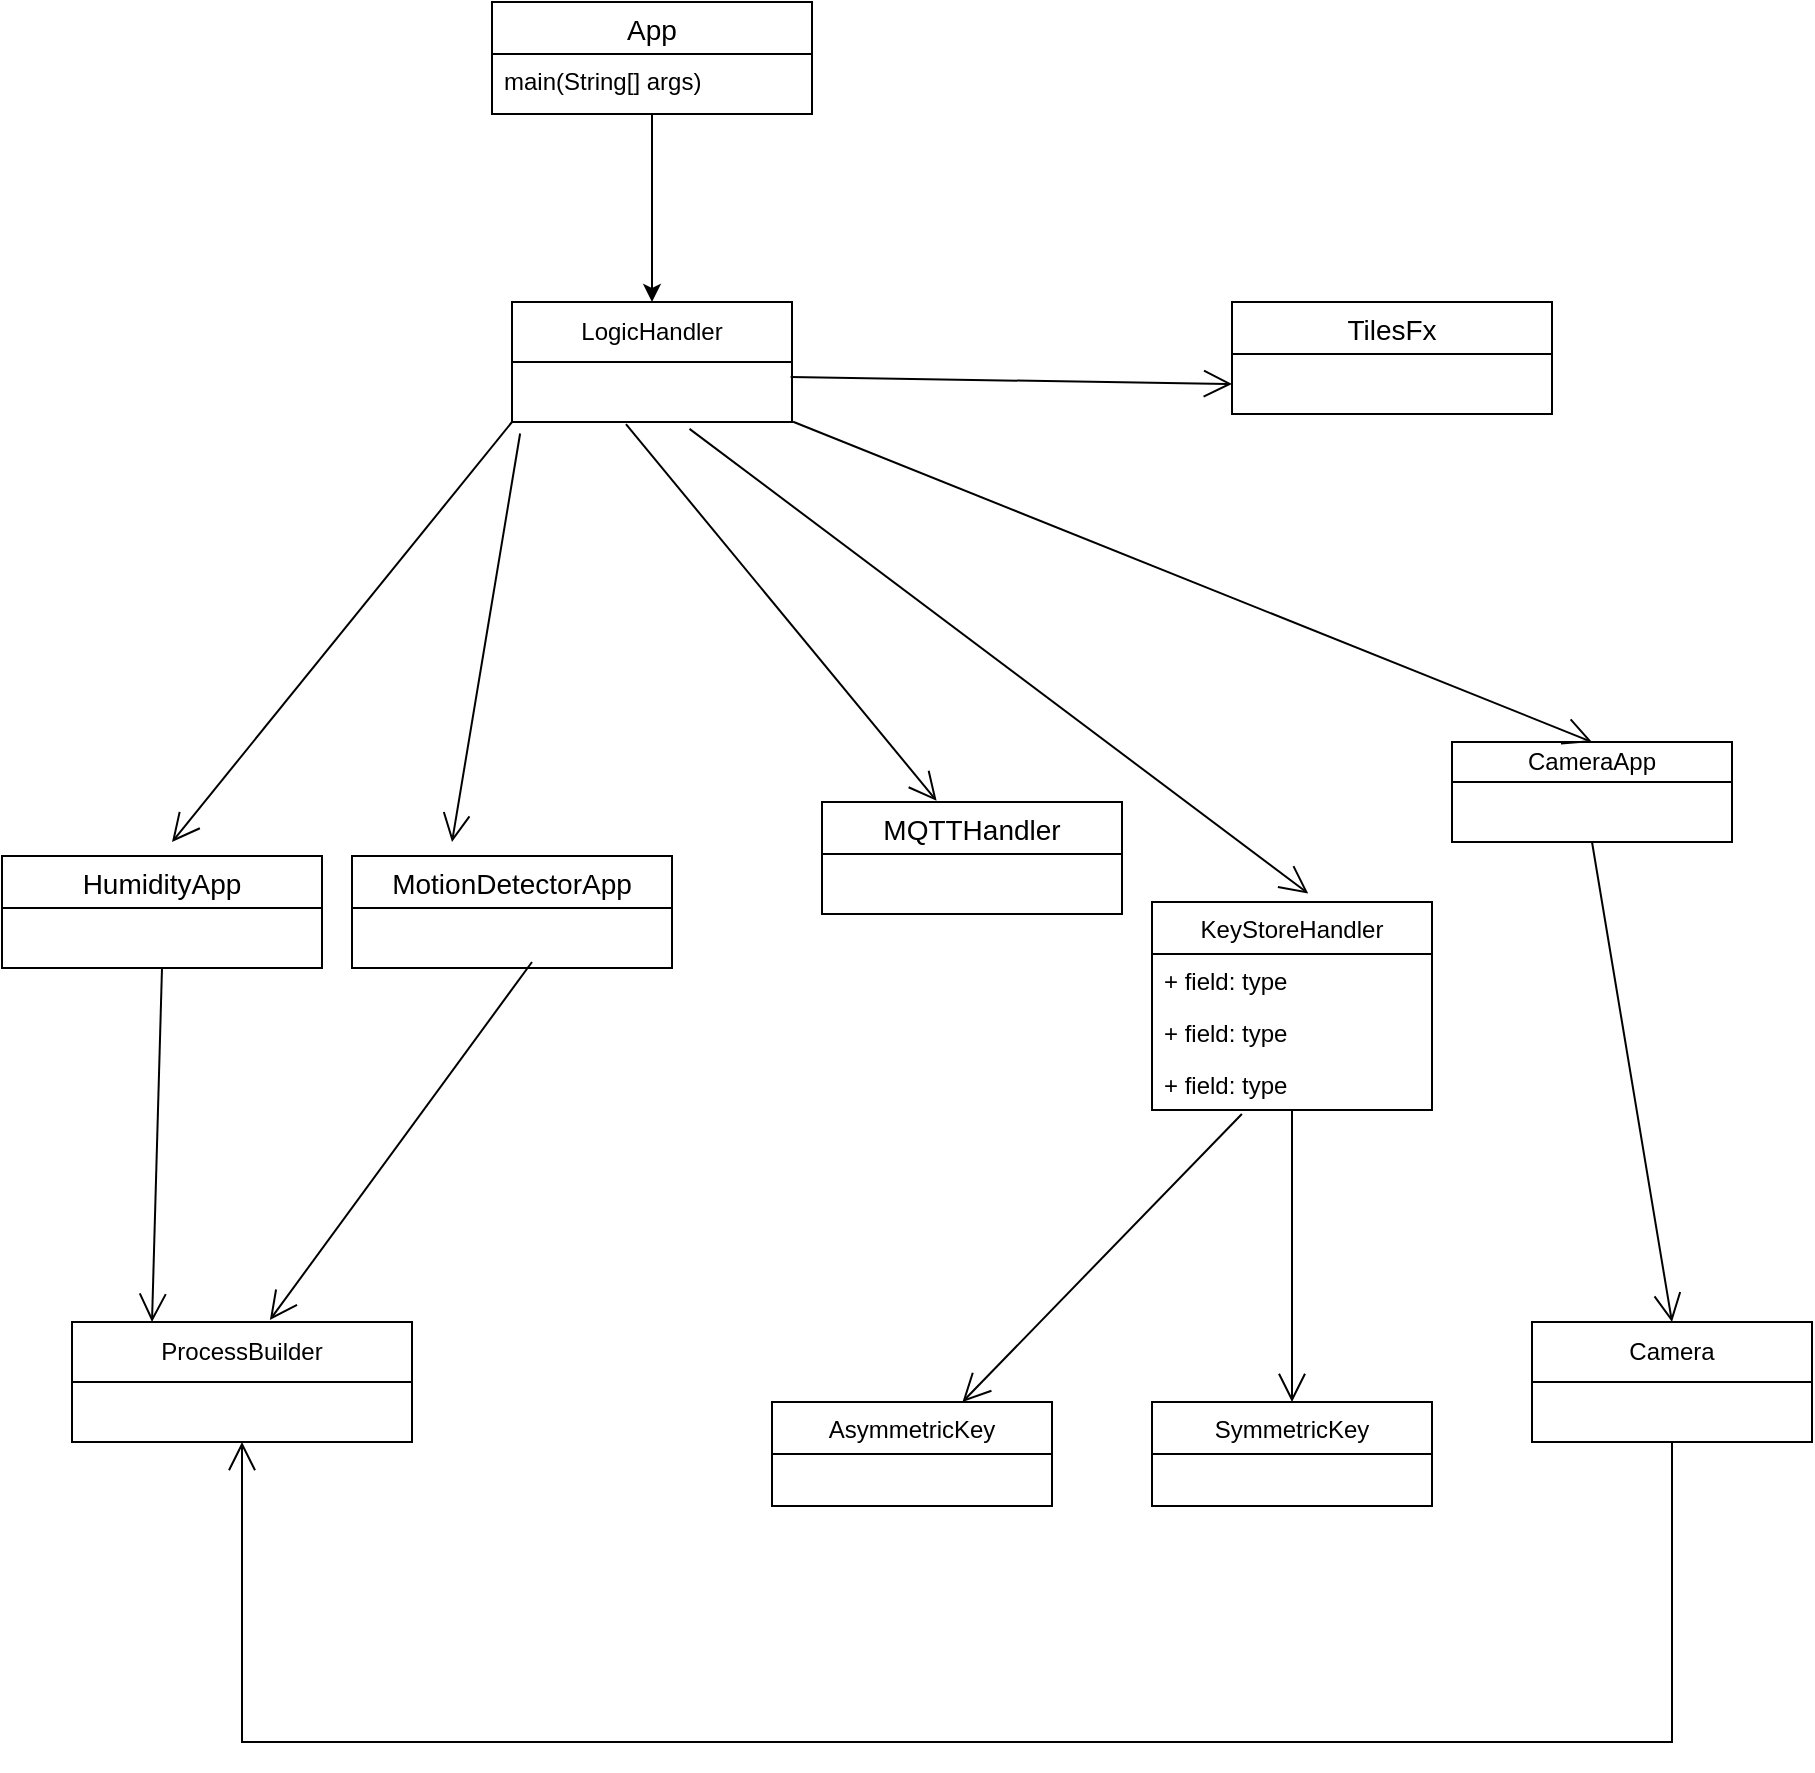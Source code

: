 <mxfile version="20.5.3" type="device"><diagram id="GwXKaQyKeeMA_JkWAQsi" name="Page-1"><mxGraphModel dx="1673" dy="2816" grid="1" gridSize="10" guides="1" tooltips="1" connect="1" arrows="1" fold="1" page="1" pageScale="1" pageWidth="1200" pageHeight="1920" math="0" shadow="0"><root><mxCell id="0"/><mxCell id="1" parent="0"/><mxCell id="-R_R7R8B03H3mzK-gPOs-1" value="LogicHandler" style="swimlane;fontStyle=0;childLayout=stackLayout;horizontal=1;startSize=30;horizontalStack=0;resizeParent=1;resizeParentMax=0;resizeLast=0;collapsible=1;marginBottom=0;whiteSpace=wrap;html=1;" vertex="1" parent="1"><mxGeometry x="270" y="20" width="140" height="60" as="geometry"/></mxCell><mxCell id="-R_R7R8B03H3mzK-gPOs-5" value="ProcessBuilder" style="swimlane;fontStyle=0;childLayout=stackLayout;horizontal=1;startSize=30;horizontalStack=0;resizeParent=1;resizeParentMax=0;resizeLast=0;collapsible=1;marginBottom=0;whiteSpace=wrap;html=1;" vertex="1" parent="1"><mxGeometry x="50" y="530" width="170" height="60" as="geometry"/></mxCell><mxCell id="-R_R7R8B03H3mzK-gPOs-9" value="CameraApp" style="swimlane;fontStyle=0;childLayout=stackLayout;horizontal=1;startSize=20;horizontalStack=0;resizeParent=1;resizeParentMax=0;resizeLast=0;collapsible=1;marginBottom=0;whiteSpace=wrap;html=1;" vertex="1" parent="1"><mxGeometry x="740" y="240" width="140" height="50" as="geometry"/></mxCell><mxCell id="-R_R7R8B03H3mzK-gPOs-17" value="Camera" style="swimlane;fontStyle=0;childLayout=stackLayout;horizontal=1;startSize=30;horizontalStack=0;resizeParent=1;resizeParentMax=0;resizeLast=0;collapsible=1;marginBottom=0;whiteSpace=wrap;html=1;" vertex="1" parent="1"><mxGeometry x="780" y="530" width="140" height="60" as="geometry"/></mxCell><mxCell id="-R_R7R8B03H3mzK-gPOs-35" value="AsymmetricKey" style="swimlane;fontStyle=0;childLayout=stackLayout;horizontal=1;startSize=26;fillColor=none;horizontalStack=0;resizeParent=1;resizeParentMax=0;resizeLast=0;collapsible=1;marginBottom=0;" vertex="1" parent="1"><mxGeometry x="400" y="570" width="140" height="52" as="geometry"/></mxCell><mxCell id="-R_R7R8B03H3mzK-gPOs-39" value="SymmetricKey" style="swimlane;fontStyle=0;childLayout=stackLayout;horizontal=1;startSize=26;fillColor=none;horizontalStack=0;resizeParent=1;resizeParentMax=0;resizeLast=0;collapsible=1;marginBottom=0;" vertex="1" parent="1"><mxGeometry x="590" y="570" width="140" height="52" as="geometry"/></mxCell><mxCell id="-R_R7R8B03H3mzK-gPOs-43" value="KeyStoreHandler" style="swimlane;fontStyle=0;childLayout=stackLayout;horizontal=1;startSize=26;fillColor=none;horizontalStack=0;resizeParent=1;resizeParentMax=0;resizeLast=0;collapsible=1;marginBottom=0;" vertex="1" parent="1"><mxGeometry x="590" y="320" width="140" height="104" as="geometry"/></mxCell><mxCell id="-R_R7R8B03H3mzK-gPOs-44" value="+ field: type" style="text;strokeColor=none;fillColor=none;align=left;verticalAlign=top;spacingLeft=4;spacingRight=4;overflow=hidden;rotatable=0;points=[[0,0.5],[1,0.5]];portConstraint=eastwest;" vertex="1" parent="-R_R7R8B03H3mzK-gPOs-43"><mxGeometry y="26" width="140" height="26" as="geometry"/></mxCell><mxCell id="-R_R7R8B03H3mzK-gPOs-45" value="+ field: type" style="text;strokeColor=none;fillColor=none;align=left;verticalAlign=top;spacingLeft=4;spacingRight=4;overflow=hidden;rotatable=0;points=[[0,0.5],[1,0.5]];portConstraint=eastwest;" vertex="1" parent="-R_R7R8B03H3mzK-gPOs-43"><mxGeometry y="52" width="140" height="26" as="geometry"/></mxCell><mxCell id="-R_R7R8B03H3mzK-gPOs-46" value="+ field: type" style="text;strokeColor=none;fillColor=none;align=left;verticalAlign=top;spacingLeft=4;spacingRight=4;overflow=hidden;rotatable=0;points=[[0,0.5],[1,0.5]];portConstraint=eastwest;" vertex="1" parent="-R_R7R8B03H3mzK-gPOs-43"><mxGeometry y="78" width="140" height="26" as="geometry"/></mxCell><mxCell id="-R_R7R8B03H3mzK-gPOs-47" value="" style="endArrow=open;endFill=1;endSize=12;html=1;rounded=0;exitX=0.321;exitY=1.077;exitDx=0;exitDy=0;exitPerimeter=0;" edge="1" parent="1" source="-R_R7R8B03H3mzK-gPOs-46" target="-R_R7R8B03H3mzK-gPOs-35"><mxGeometry width="160" relative="1" as="geometry"><mxPoint x="340" y="490" as="sourcePoint"/><mxPoint x="500" y="490" as="targetPoint"/></mxGeometry></mxCell><mxCell id="-R_R7R8B03H3mzK-gPOs-49" value="" style="endArrow=open;endFill=1;endSize=12;html=1;rounded=0;entryX=0.5;entryY=0;entryDx=0;entryDy=0;" edge="1" parent="1" source="-R_R7R8B03H3mzK-gPOs-46" target="-R_R7R8B03H3mzK-gPOs-39"><mxGeometry width="160" relative="1" as="geometry"><mxPoint x="440" y="410" as="sourcePoint"/><mxPoint x="600" y="410" as="targetPoint"/></mxGeometry></mxCell><mxCell id="-R_R7R8B03H3mzK-gPOs-50" value="" style="endArrow=open;endFill=1;endSize=12;html=1;rounded=0;exitX=0.5;exitY=1;exitDx=0;exitDy=0;entryX=0.5;entryY=0;entryDx=0;entryDy=0;" edge="1" parent="1" source="-R_R7R8B03H3mzK-gPOs-9" target="-R_R7R8B03H3mzK-gPOs-17"><mxGeometry width="160" relative="1" as="geometry"><mxPoint x="810.98" y="322.01" as="sourcePoint"/><mxPoint x="500" y="490" as="targetPoint"/></mxGeometry></mxCell><mxCell id="-R_R7R8B03H3mzK-gPOs-52" value="HumidityApp" style="swimlane;fontStyle=0;childLayout=stackLayout;horizontal=1;startSize=26;horizontalStack=0;resizeParent=1;resizeParentMax=0;resizeLast=0;collapsible=1;marginBottom=0;align=center;fontSize=14;" vertex="1" parent="1"><mxGeometry x="15" y="297" width="160" height="56" as="geometry"/></mxCell><mxCell id="-R_R7R8B03H3mzK-gPOs-67" value="MotionDetectorApp" style="swimlane;fontStyle=0;childLayout=stackLayout;horizontal=1;startSize=26;horizontalStack=0;resizeParent=1;resizeParentMax=0;resizeLast=0;collapsible=1;marginBottom=0;align=center;fontSize=14;" vertex="1" parent="1"><mxGeometry x="190" y="297" width="160" height="56" as="geometry"/></mxCell><mxCell id="-R_R7R8B03H3mzK-gPOs-71" value="" style="endArrow=open;endFill=1;endSize=12;html=1;rounded=0;exitX=0.5;exitY=1;exitDx=0;exitDy=0;" edge="1" parent="1" source="-R_R7R8B03H3mzK-gPOs-52"><mxGeometry width="160" relative="1" as="geometry"><mxPoint x="90.04" y="386.0" as="sourcePoint"/><mxPoint x="90" y="530" as="targetPoint"/></mxGeometry></mxCell><mxCell id="-R_R7R8B03H3mzK-gPOs-72" value="" style="endArrow=open;endFill=1;endSize=12;html=1;rounded=0;entryX=0.582;entryY=-0.017;entryDx=0;entryDy=0;entryPerimeter=0;" edge="1" parent="1" target="-R_R7R8B03H3mzK-gPOs-5"><mxGeometry width="160" relative="1" as="geometry"><mxPoint x="280" y="350" as="sourcePoint"/><mxPoint x="390" y="470" as="targetPoint"/></mxGeometry></mxCell><mxCell id="-R_R7R8B03H3mzK-gPOs-74" value="" style="endArrow=open;endFill=1;endSize=12;html=1;rounded=0;entryX=0.5;entryY=1;entryDx=0;entryDy=0;" edge="1" parent="1" target="-R_R7R8B03H3mzK-gPOs-5"><mxGeometry width="160" relative="1" as="geometry"><mxPoint x="850" y="590" as="sourcePoint"/><mxPoint x="135" y="620" as="targetPoint"/><Array as="points"><mxPoint x="850" y="740"/><mxPoint x="135" y="740"/></Array></mxGeometry></mxCell><mxCell id="-R_R7R8B03H3mzK-gPOs-76" value="MQTTHandler" style="swimlane;fontStyle=0;childLayout=stackLayout;horizontal=1;startSize=26;horizontalStack=0;resizeParent=1;resizeParentMax=0;resizeLast=0;collapsible=1;marginBottom=0;align=center;fontSize=14;" vertex="1" parent="1"><mxGeometry x="425" y="270" width="150" height="56" as="geometry"/></mxCell><mxCell id="-R_R7R8B03H3mzK-gPOs-82" value="TilesFx" style="swimlane;fontStyle=0;childLayout=stackLayout;horizontal=1;startSize=26;horizontalStack=0;resizeParent=1;resizeParentMax=0;resizeLast=0;collapsible=1;marginBottom=0;align=center;fontSize=14;" vertex="1" parent="1"><mxGeometry x="630" y="20" width="160" height="56" as="geometry"/></mxCell><mxCell id="-R_R7R8B03H3mzK-gPOs-88" value="" style="endArrow=open;endFill=1;endSize=12;html=1;rounded=0;exitX=0;exitY=1;exitDx=0;exitDy=0;exitPerimeter=0;" edge="1" parent="1"><mxGeometry width="160" relative="1" as="geometry"><mxPoint x="270" y="80" as="sourcePoint"/><mxPoint x="100" y="290" as="targetPoint"/></mxGeometry></mxCell><mxCell id="-R_R7R8B03H3mzK-gPOs-89" value="" style="endArrow=open;endFill=1;endSize=12;html=1;rounded=0;exitX=0.029;exitY=1.192;exitDx=0;exitDy=0;exitPerimeter=0;" edge="1" parent="1"><mxGeometry width="160" relative="1" as="geometry"><mxPoint x="274.06" y="85.76" as="sourcePoint"/><mxPoint x="240" y="290" as="targetPoint"/></mxGeometry></mxCell><mxCell id="-R_R7R8B03H3mzK-gPOs-90" value="" style="endArrow=open;endFill=1;endSize=12;html=1;rounded=0;exitX=0.407;exitY=1.035;exitDx=0;exitDy=0;exitPerimeter=0;entryX=0.382;entryY=-0.011;entryDx=0;entryDy=0;entryPerimeter=0;" edge="1" parent="1" target="-R_R7R8B03H3mzK-gPOs-76"><mxGeometry width="160" relative="1" as="geometry"><mxPoint x="326.98" y="81.05" as="sourcePoint"/><mxPoint x="520" y="130" as="targetPoint"/></mxGeometry></mxCell><mxCell id="-R_R7R8B03H3mzK-gPOs-91" value="" style="endArrow=open;endFill=1;endSize=12;html=1;rounded=0;exitX=0.634;exitY=1.114;exitDx=0;exitDy=0;exitPerimeter=0;entryX=0.558;entryY=-0.041;entryDx=0;entryDy=0;entryPerimeter=0;" edge="1" parent="1" target="-R_R7R8B03H3mzK-gPOs-43"><mxGeometry width="160" relative="1" as="geometry"><mxPoint x="358.76" y="83.42" as="sourcePoint"/><mxPoint x="470" y="220" as="targetPoint"/></mxGeometry></mxCell><mxCell id="-R_R7R8B03H3mzK-gPOs-92" value="" style="endArrow=open;endFill=1;endSize=12;html=1;rounded=0;exitX=1.004;exitY=0.996;exitDx=0;exitDy=0;exitPerimeter=0;entryX=0.5;entryY=0;entryDx=0;entryDy=0;" edge="1" parent="1" target="-R_R7R8B03H3mzK-gPOs-9"><mxGeometry width="160" relative="1" as="geometry"><mxPoint x="410.56" y="79.88" as="sourcePoint"/><mxPoint x="660" y="120" as="targetPoint"/></mxGeometry></mxCell><mxCell id="-R_R7R8B03H3mzK-gPOs-93" value="" style="endArrow=open;endFill=1;endSize=12;html=1;rounded=0;exitX=0.995;exitY=0.251;exitDx=0;exitDy=0;exitPerimeter=0;entryX=0;entryY=0.5;entryDx=0;entryDy=0;" edge="1" parent="1"><mxGeometry width="160" relative="1" as="geometry"><mxPoint x="409.3" y="57.53" as="sourcePoint"/><mxPoint x="630" y="61" as="targetPoint"/></mxGeometry></mxCell><mxCell id="-R_R7R8B03H3mzK-gPOs-98" style="edgeStyle=orthogonalEdgeStyle;rounded=0;orthogonalLoop=1;jettySize=auto;html=1;entryX=0.5;entryY=0;entryDx=0;entryDy=0;" edge="1" parent="1" source="-R_R7R8B03H3mzK-gPOs-94" target="-R_R7R8B03H3mzK-gPOs-1"><mxGeometry relative="1" as="geometry"/></mxCell><mxCell id="-R_R7R8B03H3mzK-gPOs-94" value="App" style="swimlane;fontStyle=0;childLayout=stackLayout;horizontal=1;startSize=26;horizontalStack=0;resizeParent=1;resizeParentMax=0;resizeLast=0;collapsible=1;marginBottom=0;align=center;fontSize=14;" vertex="1" parent="1"><mxGeometry x="260" y="-130" width="160" height="56" as="geometry"/></mxCell><mxCell id="-R_R7R8B03H3mzK-gPOs-95" value="main(String[] args)" style="text;strokeColor=none;fillColor=none;spacingLeft=4;spacingRight=4;overflow=hidden;rotatable=0;points=[[0,0.5],[1,0.5]];portConstraint=eastwest;fontSize=12;" vertex="1" parent="-R_R7R8B03H3mzK-gPOs-94"><mxGeometry y="26" width="160" height="30" as="geometry"/></mxCell></root></mxGraphModel></diagram></mxfile>